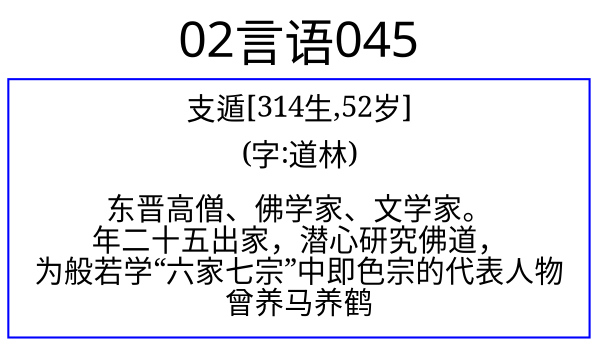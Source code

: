 
digraph
{
	rankdir = "LR";
	ranksep = 0.5;
	label = "02言语045";
	labelloc = "t";
	fontsize = "24";
	fontname = "SimHei";

	graph [style="filled", color="lightgrey"];
	node [fontname="SimSun"];
	edge [fontname="SimSun"];

	支遁 [shape="box", color="blue", label=<<table border="0" cellborder="0"><tr><td>支遁[314生,52岁]</td></tr><tr><td>(字:道林)</td></tr><tr><td></td></tr><tr><td>东晋高僧、佛学家、文学家。<br/>年二十五出家，潜心研究佛道，<br/>为般若学“六家七宗”中即色宗的代表人物<br/>曾养马养鹤<br/></td></tr></table>>];



}
